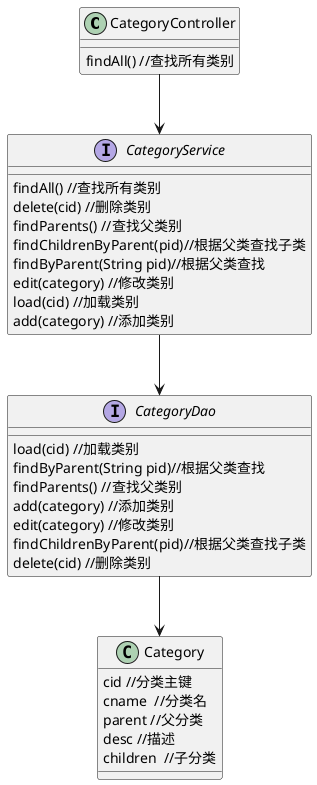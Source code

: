 @startuml

class CategoryController {
	findAll() //查找所有类别
}
CategoryController --> CategoryService
interface CategoryService {
    findAll() //查找所有类别
	delete(cid) //删除类别
	findParents() //查找父类别
	findChildrenByParent(pid)//根据父类查找子类
	findByParent(String pid)//根据父类查找
	edit(category) //修改类别
	load(cid) //加载类别
	add(category) //添加类别
}
CategoryService --> CategoryDao
interface CategoryDao {
	load(cid) //加载类别
	findByParent(String pid)//根据父类查找
	findParents() //查找父类别
	add(category) //添加类别
	edit(category) //修改类别
	findChildrenByParent(pid)//根据父类查找子类
	delete(cid) //删除类别
}
class Category{
	cid //分类主键
	cname  //分类名
	parent //父分类
	desc //描述
	children  //子分类
}
CategoryDao --> Category
@enduml

